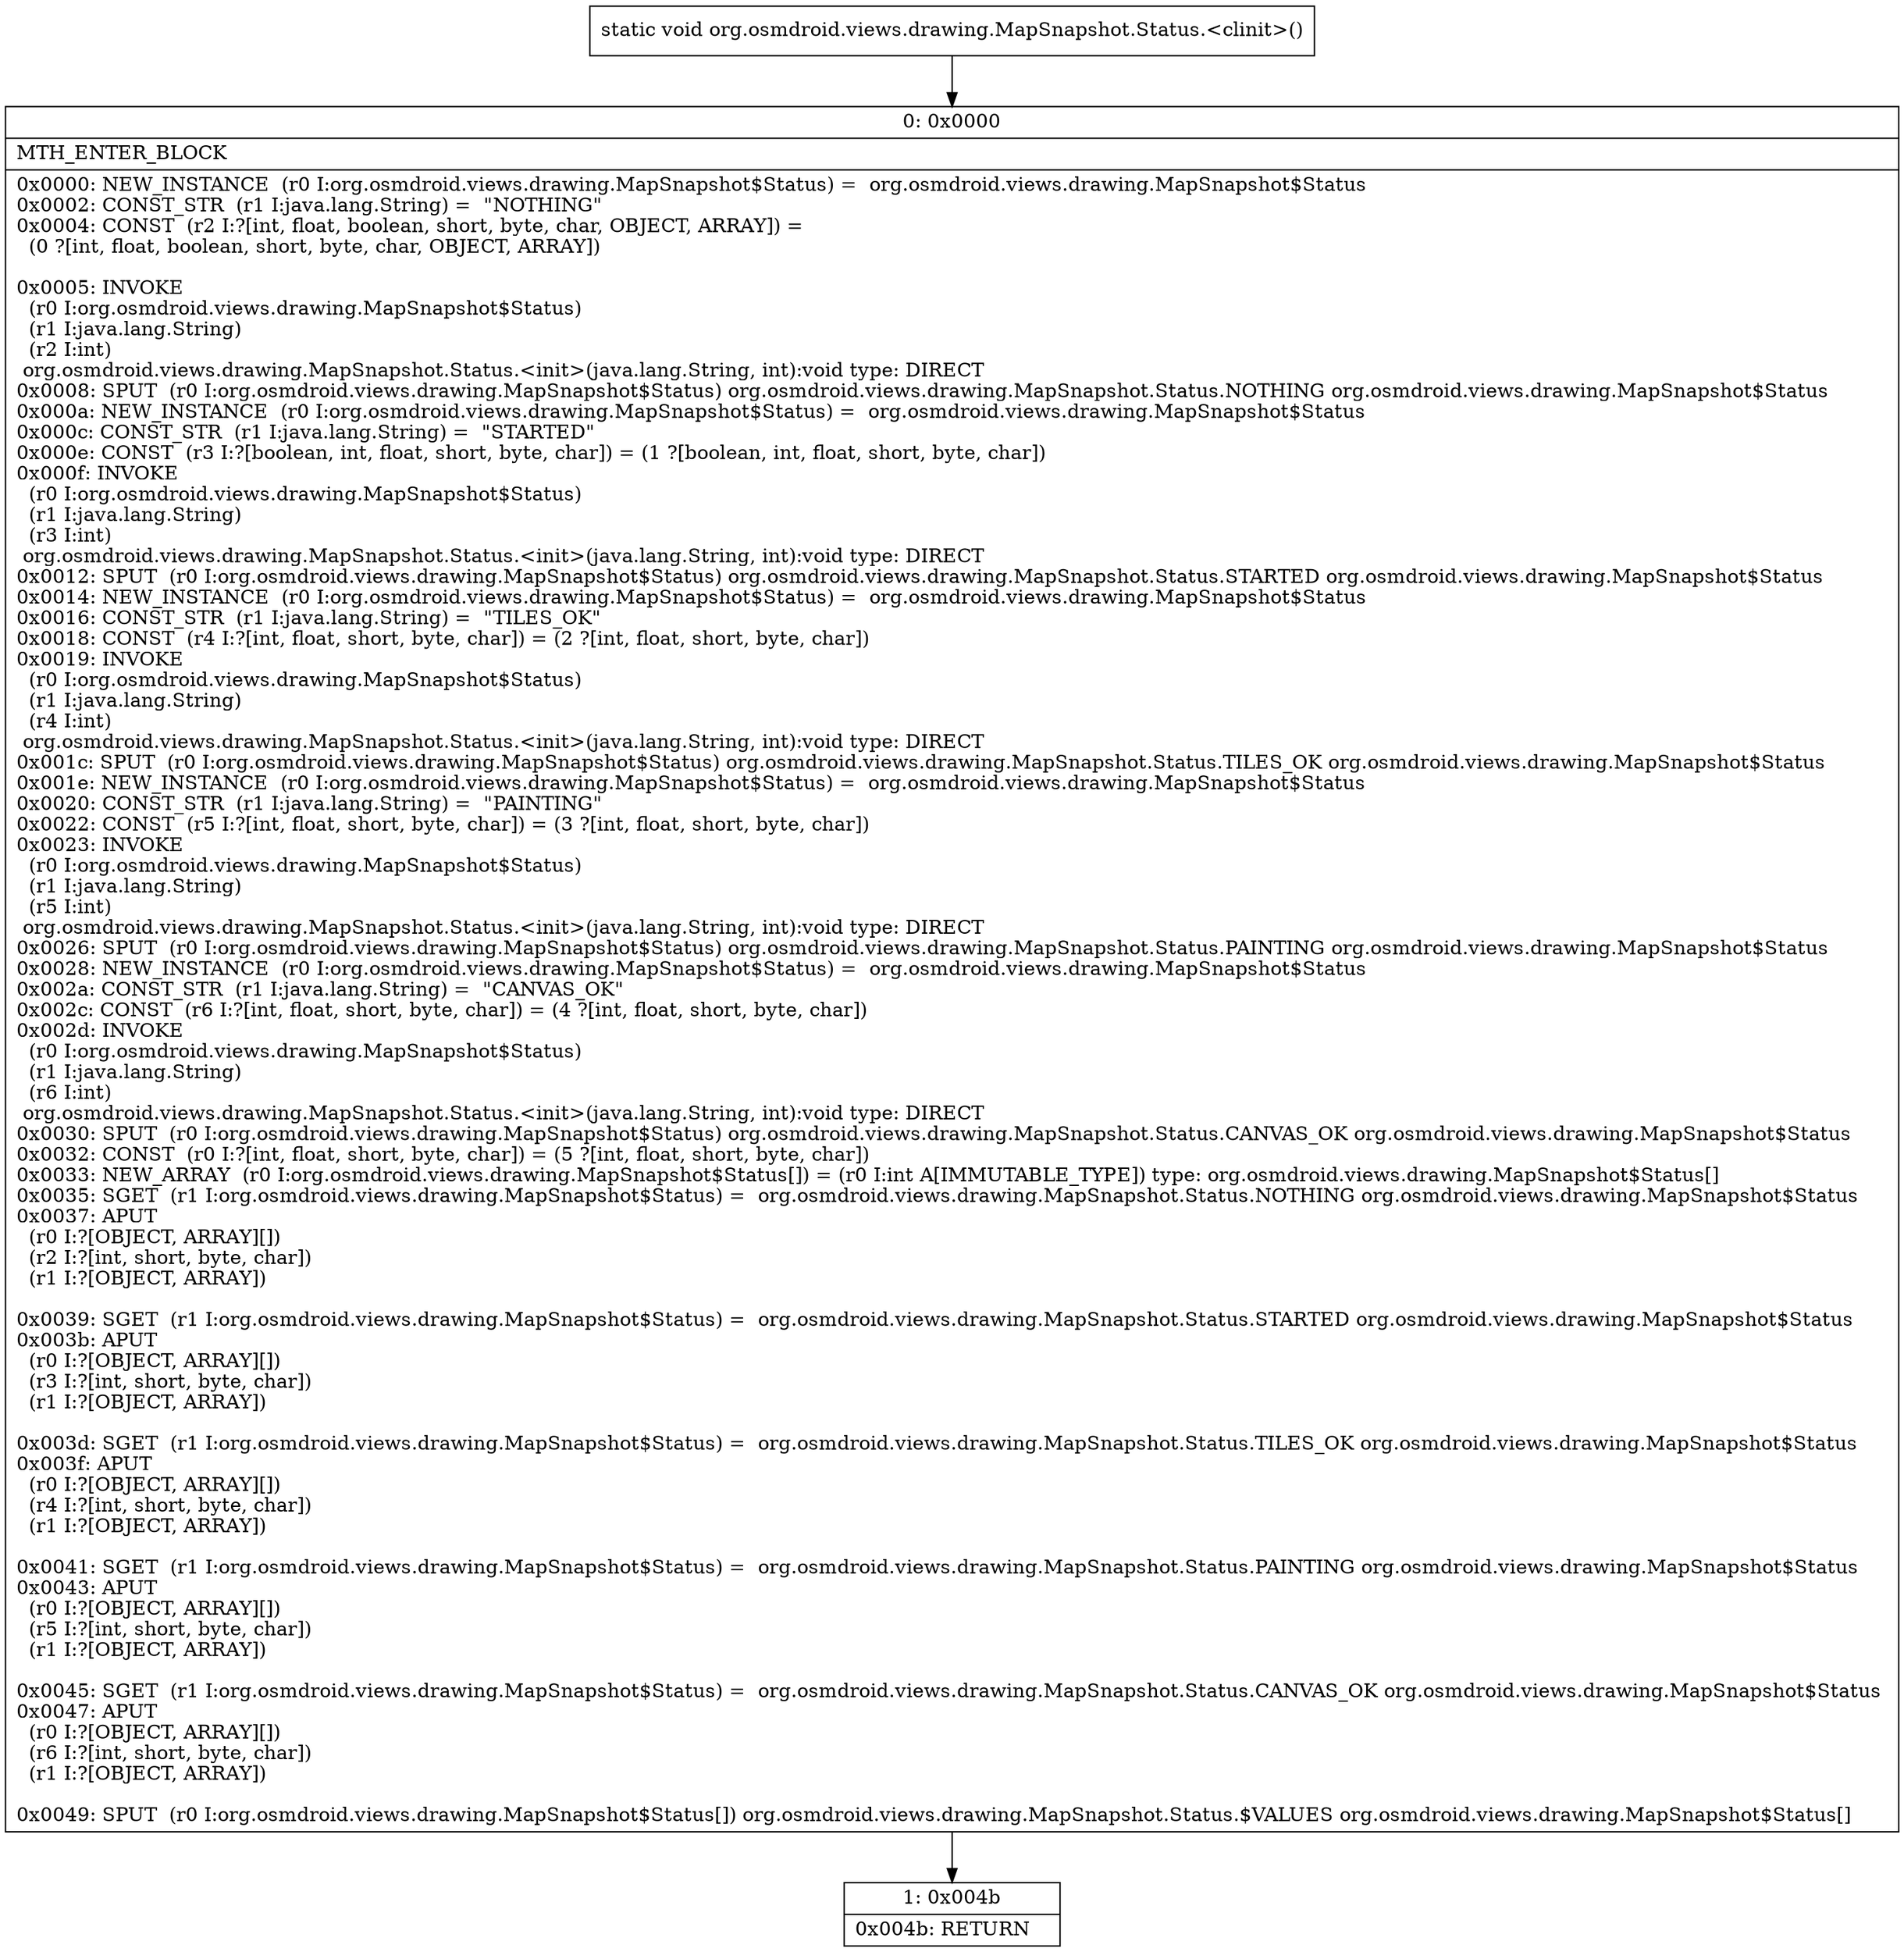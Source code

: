 digraph "CFG fororg.osmdroid.views.drawing.MapSnapshot.Status.\<clinit\>()V" {
Node_0 [shape=record,label="{0\:\ 0x0000|MTH_ENTER_BLOCK\l|0x0000: NEW_INSTANCE  (r0 I:org.osmdroid.views.drawing.MapSnapshot$Status) =  org.osmdroid.views.drawing.MapSnapshot$Status \l0x0002: CONST_STR  (r1 I:java.lang.String) =  \"NOTHING\" \l0x0004: CONST  (r2 I:?[int, float, boolean, short, byte, char, OBJECT, ARRAY]) = \l  (0 ?[int, float, boolean, short, byte, char, OBJECT, ARRAY])\l \l0x0005: INVOKE  \l  (r0 I:org.osmdroid.views.drawing.MapSnapshot$Status)\l  (r1 I:java.lang.String)\l  (r2 I:int)\l org.osmdroid.views.drawing.MapSnapshot.Status.\<init\>(java.lang.String, int):void type: DIRECT \l0x0008: SPUT  (r0 I:org.osmdroid.views.drawing.MapSnapshot$Status) org.osmdroid.views.drawing.MapSnapshot.Status.NOTHING org.osmdroid.views.drawing.MapSnapshot$Status \l0x000a: NEW_INSTANCE  (r0 I:org.osmdroid.views.drawing.MapSnapshot$Status) =  org.osmdroid.views.drawing.MapSnapshot$Status \l0x000c: CONST_STR  (r1 I:java.lang.String) =  \"STARTED\" \l0x000e: CONST  (r3 I:?[boolean, int, float, short, byte, char]) = (1 ?[boolean, int, float, short, byte, char]) \l0x000f: INVOKE  \l  (r0 I:org.osmdroid.views.drawing.MapSnapshot$Status)\l  (r1 I:java.lang.String)\l  (r3 I:int)\l org.osmdroid.views.drawing.MapSnapshot.Status.\<init\>(java.lang.String, int):void type: DIRECT \l0x0012: SPUT  (r0 I:org.osmdroid.views.drawing.MapSnapshot$Status) org.osmdroid.views.drawing.MapSnapshot.Status.STARTED org.osmdroid.views.drawing.MapSnapshot$Status \l0x0014: NEW_INSTANCE  (r0 I:org.osmdroid.views.drawing.MapSnapshot$Status) =  org.osmdroid.views.drawing.MapSnapshot$Status \l0x0016: CONST_STR  (r1 I:java.lang.String) =  \"TILES_OK\" \l0x0018: CONST  (r4 I:?[int, float, short, byte, char]) = (2 ?[int, float, short, byte, char]) \l0x0019: INVOKE  \l  (r0 I:org.osmdroid.views.drawing.MapSnapshot$Status)\l  (r1 I:java.lang.String)\l  (r4 I:int)\l org.osmdroid.views.drawing.MapSnapshot.Status.\<init\>(java.lang.String, int):void type: DIRECT \l0x001c: SPUT  (r0 I:org.osmdroid.views.drawing.MapSnapshot$Status) org.osmdroid.views.drawing.MapSnapshot.Status.TILES_OK org.osmdroid.views.drawing.MapSnapshot$Status \l0x001e: NEW_INSTANCE  (r0 I:org.osmdroid.views.drawing.MapSnapshot$Status) =  org.osmdroid.views.drawing.MapSnapshot$Status \l0x0020: CONST_STR  (r1 I:java.lang.String) =  \"PAINTING\" \l0x0022: CONST  (r5 I:?[int, float, short, byte, char]) = (3 ?[int, float, short, byte, char]) \l0x0023: INVOKE  \l  (r0 I:org.osmdroid.views.drawing.MapSnapshot$Status)\l  (r1 I:java.lang.String)\l  (r5 I:int)\l org.osmdroid.views.drawing.MapSnapshot.Status.\<init\>(java.lang.String, int):void type: DIRECT \l0x0026: SPUT  (r0 I:org.osmdroid.views.drawing.MapSnapshot$Status) org.osmdroid.views.drawing.MapSnapshot.Status.PAINTING org.osmdroid.views.drawing.MapSnapshot$Status \l0x0028: NEW_INSTANCE  (r0 I:org.osmdroid.views.drawing.MapSnapshot$Status) =  org.osmdroid.views.drawing.MapSnapshot$Status \l0x002a: CONST_STR  (r1 I:java.lang.String) =  \"CANVAS_OK\" \l0x002c: CONST  (r6 I:?[int, float, short, byte, char]) = (4 ?[int, float, short, byte, char]) \l0x002d: INVOKE  \l  (r0 I:org.osmdroid.views.drawing.MapSnapshot$Status)\l  (r1 I:java.lang.String)\l  (r6 I:int)\l org.osmdroid.views.drawing.MapSnapshot.Status.\<init\>(java.lang.String, int):void type: DIRECT \l0x0030: SPUT  (r0 I:org.osmdroid.views.drawing.MapSnapshot$Status) org.osmdroid.views.drawing.MapSnapshot.Status.CANVAS_OK org.osmdroid.views.drawing.MapSnapshot$Status \l0x0032: CONST  (r0 I:?[int, float, short, byte, char]) = (5 ?[int, float, short, byte, char]) \l0x0033: NEW_ARRAY  (r0 I:org.osmdroid.views.drawing.MapSnapshot$Status[]) = (r0 I:int A[IMMUTABLE_TYPE]) type: org.osmdroid.views.drawing.MapSnapshot$Status[] \l0x0035: SGET  (r1 I:org.osmdroid.views.drawing.MapSnapshot$Status) =  org.osmdroid.views.drawing.MapSnapshot.Status.NOTHING org.osmdroid.views.drawing.MapSnapshot$Status \l0x0037: APUT  \l  (r0 I:?[OBJECT, ARRAY][])\l  (r2 I:?[int, short, byte, char])\l  (r1 I:?[OBJECT, ARRAY])\l \l0x0039: SGET  (r1 I:org.osmdroid.views.drawing.MapSnapshot$Status) =  org.osmdroid.views.drawing.MapSnapshot.Status.STARTED org.osmdroid.views.drawing.MapSnapshot$Status \l0x003b: APUT  \l  (r0 I:?[OBJECT, ARRAY][])\l  (r3 I:?[int, short, byte, char])\l  (r1 I:?[OBJECT, ARRAY])\l \l0x003d: SGET  (r1 I:org.osmdroid.views.drawing.MapSnapshot$Status) =  org.osmdroid.views.drawing.MapSnapshot.Status.TILES_OK org.osmdroid.views.drawing.MapSnapshot$Status \l0x003f: APUT  \l  (r0 I:?[OBJECT, ARRAY][])\l  (r4 I:?[int, short, byte, char])\l  (r1 I:?[OBJECT, ARRAY])\l \l0x0041: SGET  (r1 I:org.osmdroid.views.drawing.MapSnapshot$Status) =  org.osmdroid.views.drawing.MapSnapshot.Status.PAINTING org.osmdroid.views.drawing.MapSnapshot$Status \l0x0043: APUT  \l  (r0 I:?[OBJECT, ARRAY][])\l  (r5 I:?[int, short, byte, char])\l  (r1 I:?[OBJECT, ARRAY])\l \l0x0045: SGET  (r1 I:org.osmdroid.views.drawing.MapSnapshot$Status) =  org.osmdroid.views.drawing.MapSnapshot.Status.CANVAS_OK org.osmdroid.views.drawing.MapSnapshot$Status \l0x0047: APUT  \l  (r0 I:?[OBJECT, ARRAY][])\l  (r6 I:?[int, short, byte, char])\l  (r1 I:?[OBJECT, ARRAY])\l \l0x0049: SPUT  (r0 I:org.osmdroid.views.drawing.MapSnapshot$Status[]) org.osmdroid.views.drawing.MapSnapshot.Status.$VALUES org.osmdroid.views.drawing.MapSnapshot$Status[] \l}"];
Node_1 [shape=record,label="{1\:\ 0x004b|0x004b: RETURN   \l}"];
MethodNode[shape=record,label="{static void org.osmdroid.views.drawing.MapSnapshot.Status.\<clinit\>() }"];
MethodNode -> Node_0;
Node_0 -> Node_1;
}

